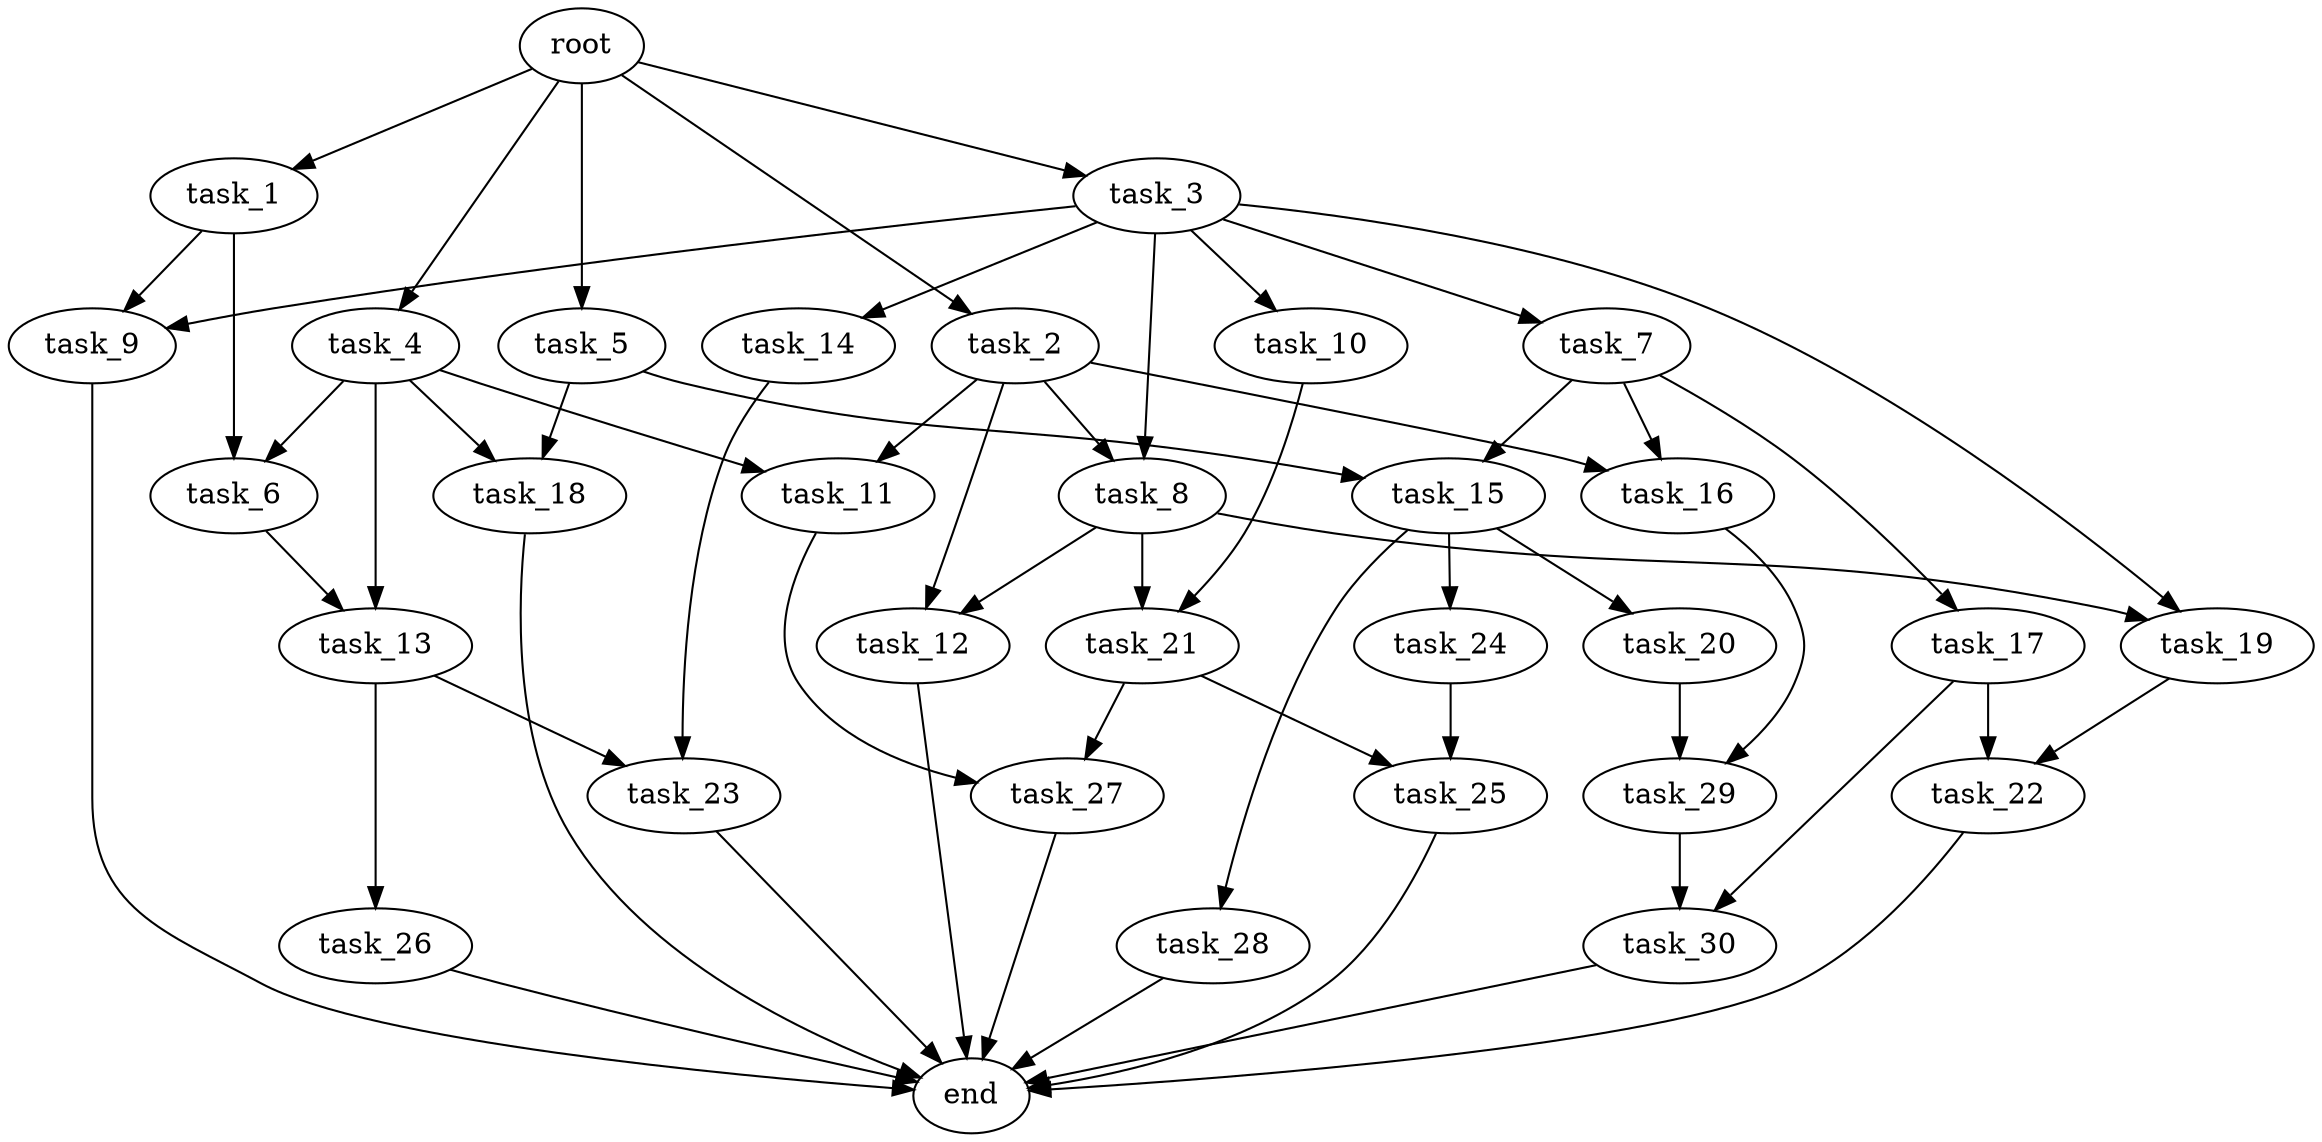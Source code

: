 digraph G {
  root [size="0.000000e+00"];
  task_1 [size="6.326200e+10"];
  task_2 [size="2.009690e+10"];
  task_3 [size="6.242052e+10"];
  task_4 [size="2.906504e+10"];
  task_5 [size="3.453591e+10"];
  task_6 [size="6.724065e+10"];
  task_7 [size="9.813374e+10"];
  task_8 [size="6.501214e+10"];
  task_9 [size="9.583306e+10"];
  task_10 [size="5.039430e+10"];
  task_11 [size="6.943425e+10"];
  task_12 [size="3.224492e+10"];
  task_13 [size="1.154937e+10"];
  task_14 [size="3.523026e+10"];
  task_15 [size="4.804219e+10"];
  task_16 [size="5.706811e+10"];
  task_17 [size="6.671905e+10"];
  task_18 [size="4.175362e+10"];
  task_19 [size="7.478939e+10"];
  task_20 [size="8.414052e+10"];
  task_21 [size="2.859994e+10"];
  task_22 [size="8.473164e+10"];
  task_23 [size="8.083239e+10"];
  task_24 [size="5.227777e+10"];
  task_25 [size="2.536961e+09"];
  task_26 [size="1.454122e+10"];
  task_27 [size="6.702872e+10"];
  task_28 [size="1.999824e+10"];
  task_29 [size="7.502100e+10"];
  task_30 [size="1.610193e+10"];
  end [size="0.000000e+00"];

  root -> task_1 [size="1.000000e-12"];
  root -> task_2 [size="1.000000e-12"];
  root -> task_3 [size="1.000000e-12"];
  root -> task_4 [size="1.000000e-12"];
  root -> task_5 [size="1.000000e-12"];
  task_1 -> task_6 [size="3.362032e+08"];
  task_1 -> task_9 [size="4.791653e+08"];
  task_2 -> task_8 [size="3.250607e+08"];
  task_2 -> task_11 [size="3.471713e+08"];
  task_2 -> task_12 [size="1.612246e+08"];
  task_2 -> task_16 [size="2.853406e+08"];
  task_3 -> task_7 [size="9.813374e+08"];
  task_3 -> task_8 [size="3.250607e+08"];
  task_3 -> task_9 [size="4.791653e+08"];
  task_3 -> task_10 [size="5.039430e+08"];
  task_3 -> task_14 [size="3.523026e+08"];
  task_3 -> task_19 [size="3.739470e+08"];
  task_4 -> task_6 [size="3.362032e+08"];
  task_4 -> task_11 [size="3.471713e+08"];
  task_4 -> task_13 [size="5.774686e+07"];
  task_4 -> task_18 [size="2.087681e+08"];
  task_5 -> task_15 [size="2.402109e+08"];
  task_5 -> task_18 [size="2.087681e+08"];
  task_6 -> task_13 [size="5.774686e+07"];
  task_7 -> task_15 [size="2.402109e+08"];
  task_7 -> task_16 [size="2.853406e+08"];
  task_7 -> task_17 [size="6.671905e+08"];
  task_8 -> task_12 [size="1.612246e+08"];
  task_8 -> task_19 [size="3.739470e+08"];
  task_8 -> task_21 [size="1.429997e+08"];
  task_9 -> end [size="1.000000e-12"];
  task_10 -> task_21 [size="1.429997e+08"];
  task_11 -> task_27 [size="3.351436e+08"];
  task_12 -> end [size="1.000000e-12"];
  task_13 -> task_23 [size="4.041620e+08"];
  task_13 -> task_26 [size="1.454122e+08"];
  task_14 -> task_23 [size="4.041620e+08"];
  task_15 -> task_20 [size="8.414052e+08"];
  task_15 -> task_24 [size="5.227777e+08"];
  task_15 -> task_28 [size="1.999824e+08"];
  task_16 -> task_29 [size="3.751050e+08"];
  task_17 -> task_22 [size="4.236582e+08"];
  task_17 -> task_30 [size="8.050965e+07"];
  task_18 -> end [size="1.000000e-12"];
  task_19 -> task_22 [size="4.236582e+08"];
  task_20 -> task_29 [size="3.751050e+08"];
  task_21 -> task_25 [size="1.268481e+07"];
  task_21 -> task_27 [size="3.351436e+08"];
  task_22 -> end [size="1.000000e-12"];
  task_23 -> end [size="1.000000e-12"];
  task_24 -> task_25 [size="1.268481e+07"];
  task_25 -> end [size="1.000000e-12"];
  task_26 -> end [size="1.000000e-12"];
  task_27 -> end [size="1.000000e-12"];
  task_28 -> end [size="1.000000e-12"];
  task_29 -> task_30 [size="8.050965e+07"];
  task_30 -> end [size="1.000000e-12"];
}
